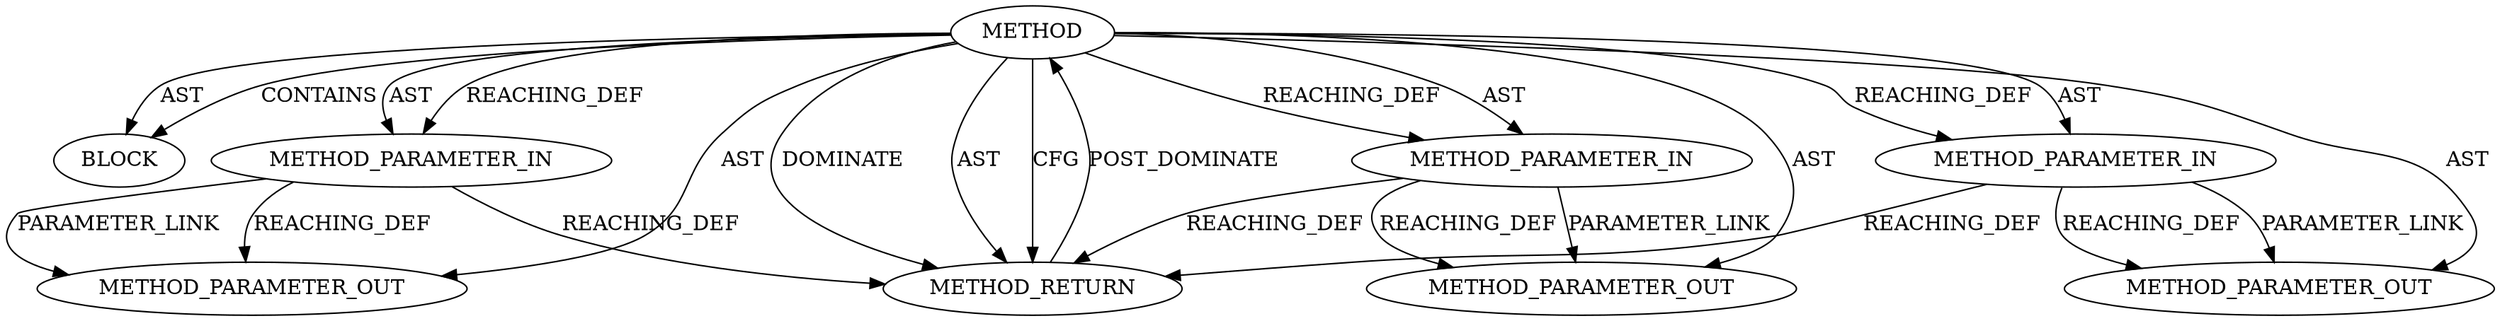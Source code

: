 digraph {
  849 [label=BLOCK ORDER=1 ARGUMENT_INDEX=1 CODE="<empty>" TYPE_FULL_NAME="ANY"]
  984 [label=METHOD_PARAMETER_OUT ORDER=2 CODE="p2" IS_VARIADIC=false TYPE_FULL_NAME="ANY" EVALUATION_STRATEGY="BY_VALUE" INDEX=2 NAME="p2"]
  983 [label=METHOD_PARAMETER_OUT ORDER=1 CODE="p1" IS_VARIADIC=false TYPE_FULL_NAME="ANY" EVALUATION_STRATEGY="BY_VALUE" INDEX=1 NAME="p1"]
  985 [label=METHOD_PARAMETER_OUT ORDER=3 CODE="p3" IS_VARIADIC=false TYPE_FULL_NAME="ANY" EVALUATION_STRATEGY="BY_VALUE" INDEX=3 NAME="p3"]
  848 [label=METHOD_PARAMETER_IN ORDER=3 CODE="p3" IS_VARIADIC=false TYPE_FULL_NAME="ANY" EVALUATION_STRATEGY="BY_VALUE" INDEX=3 NAME="p3"]
  850 [label=METHOD_RETURN ORDER=2 CODE="RET" TYPE_FULL_NAME="ANY" EVALUATION_STRATEGY="BY_VALUE"]
  847 [label=METHOD_PARAMETER_IN ORDER=2 CODE="p2" IS_VARIADIC=false TYPE_FULL_NAME="ANY" EVALUATION_STRATEGY="BY_VALUE" INDEX=2 NAME="p2"]
  846 [label=METHOD_PARAMETER_IN ORDER=1 CODE="p1" IS_VARIADIC=false TYPE_FULL_NAME="ANY" EVALUATION_STRATEGY="BY_VALUE" INDEX=1 NAME="p1"]
  845 [label=METHOD AST_PARENT_TYPE="NAMESPACE_BLOCK" AST_PARENT_FULL_NAME="<global>" ORDER=0 CODE="<empty>" FULL_NAME="EVP_DigestFinal_ex" IS_EXTERNAL=true FILENAME="<empty>" SIGNATURE="" NAME="EVP_DigestFinal_ex"]
  848 -> 985 [label=PARAMETER_LINK ]
  846 -> 983 [label=PARAMETER_LINK ]
  846 -> 850 [label=REACHING_DEF VARIABLE="p1"]
  848 -> 985 [label=REACHING_DEF VARIABLE="p3"]
  845 -> 983 [label=AST ]
  847 -> 984 [label=PARAMETER_LINK ]
  845 -> 850 [label=DOMINATE ]
  847 -> 850 [label=REACHING_DEF VARIABLE="p2"]
  845 -> 846 [label=AST ]
  846 -> 983 [label=REACHING_DEF VARIABLE="p1"]
  845 -> 849 [label=CONTAINS ]
  845 -> 848 [label=AST ]
  847 -> 984 [label=REACHING_DEF VARIABLE="p2"]
  848 -> 850 [label=REACHING_DEF VARIABLE="p3"]
  845 -> 984 [label=AST ]
  845 -> 985 [label=AST ]
  845 -> 846 [label=REACHING_DEF VARIABLE=""]
  850 -> 845 [label=POST_DOMINATE ]
  845 -> 847 [label=REACHING_DEF VARIABLE=""]
  845 -> 850 [label=AST ]
  845 -> 849 [label=AST ]
  845 -> 847 [label=AST ]
  845 -> 850 [label=CFG ]
  845 -> 848 [label=REACHING_DEF VARIABLE=""]
}
